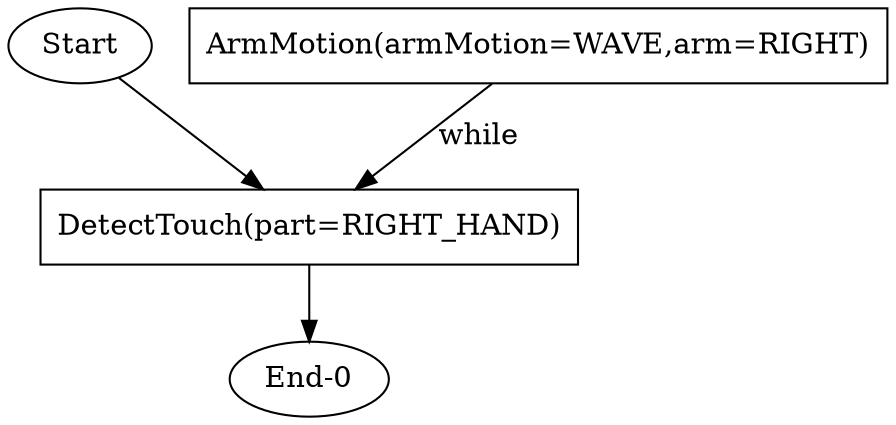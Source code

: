 strict digraph  {
Start [sent_idx=0];
"DetectTouch(part=RIGHT_HAND)" [idx=0, idx_main=0, sent_idx=0, shape=box];
"ArmMotion(armMotion=WAVE,arm=RIGHT)" [idx=1, sent_idx=0, shape=box];
"End-0" [sent_idx=0];
Start -> "DetectTouch(part=RIGHT_HAND)"  [label=""];
"DetectTouch(part=RIGHT_HAND)" -> "End-0"  [label=""];
"ArmMotion(armMotion=WAVE,arm=RIGHT)" -> "DetectTouch(part=RIGHT_HAND)"  [label="while"];
}
